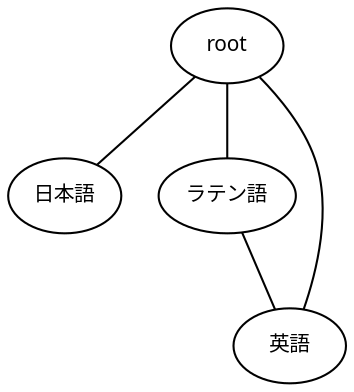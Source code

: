 graph "g" {
   node [fontname="arialuni.ttf", fontsize=10, charset="utf-8"]
   "root";
   "日本語";
   "root" -- "日本語";
   "ラテン語";
   "root" -- "ラテン語";
   "英語";
   "root" -- "英語";
   "ラテン語" -- "英語";
}
